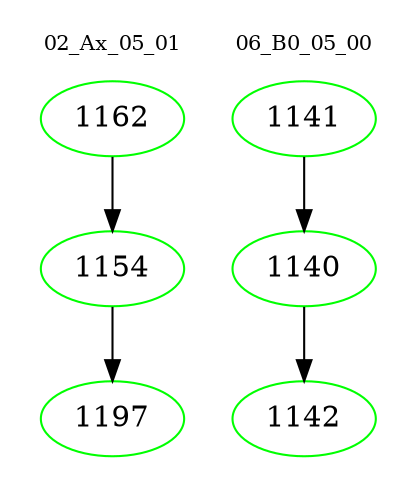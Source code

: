 digraph{
subgraph cluster_0 {
color = white
label = "02_Ax_05_01";
fontsize=10;
T0_1162 [label="1162", color="green"]
T0_1162 -> T0_1154 [color="black"]
T0_1154 [label="1154", color="green"]
T0_1154 -> T0_1197 [color="black"]
T0_1197 [label="1197", color="green"]
}
subgraph cluster_1 {
color = white
label = "06_B0_05_00";
fontsize=10;
T1_1141 [label="1141", color="green"]
T1_1141 -> T1_1140 [color="black"]
T1_1140 [label="1140", color="green"]
T1_1140 -> T1_1142 [color="black"]
T1_1142 [label="1142", color="green"]
}
}
